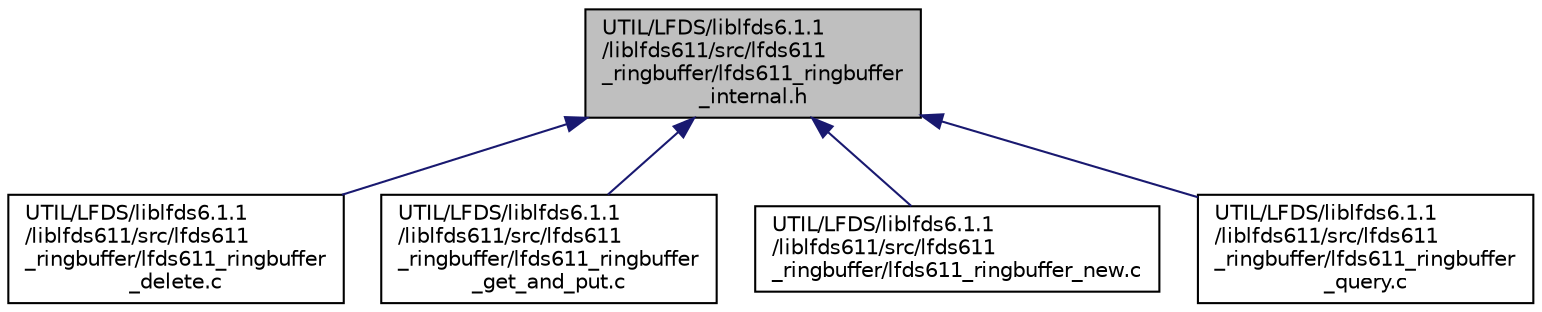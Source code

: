 digraph "UTIL/LFDS/liblfds6.1.1/liblfds611/src/lfds611_ringbuffer/lfds611_ringbuffer_internal.h"
{
 // LATEX_PDF_SIZE
  edge [fontname="Helvetica",fontsize="10",labelfontname="Helvetica",labelfontsize="10"];
  node [fontname="Helvetica",fontsize="10",shape=record];
  Node1 [label="UTIL/LFDS/liblfds6.1.1\l/liblfds611/src/lfds611\l_ringbuffer/lfds611_ringbuffer\l_internal.h",height=0.2,width=0.4,color="black", fillcolor="grey75", style="filled", fontcolor="black",tooltip=" "];
  Node1 -> Node2 [dir="back",color="midnightblue",fontsize="10",style="solid",fontname="Helvetica"];
  Node2 [label="UTIL/LFDS/liblfds6.1.1\l/liblfds611/src/lfds611\l_ringbuffer/lfds611_ringbuffer\l_delete.c",height=0.2,width=0.4,color="black", fillcolor="white", style="filled",URL="$lfds611__ringbuffer__delete_8c.html",tooltip=" "];
  Node1 -> Node3 [dir="back",color="midnightblue",fontsize="10",style="solid",fontname="Helvetica"];
  Node3 [label="UTIL/LFDS/liblfds6.1.1\l/liblfds611/src/lfds611\l_ringbuffer/lfds611_ringbuffer\l_get_and_put.c",height=0.2,width=0.4,color="black", fillcolor="white", style="filled",URL="$lfds611__ringbuffer__get__and__put_8c.html",tooltip=" "];
  Node1 -> Node4 [dir="back",color="midnightblue",fontsize="10",style="solid",fontname="Helvetica"];
  Node4 [label="UTIL/LFDS/liblfds6.1.1\l/liblfds611/src/lfds611\l_ringbuffer/lfds611_ringbuffer_new.c",height=0.2,width=0.4,color="black", fillcolor="white", style="filled",URL="$lfds611__ringbuffer__new_8c.html",tooltip=" "];
  Node1 -> Node5 [dir="back",color="midnightblue",fontsize="10",style="solid",fontname="Helvetica"];
  Node5 [label="UTIL/LFDS/liblfds6.1.1\l/liblfds611/src/lfds611\l_ringbuffer/lfds611_ringbuffer\l_query.c",height=0.2,width=0.4,color="black", fillcolor="white", style="filled",URL="$lfds611__ringbuffer__query_8c.html",tooltip=" "];
}

